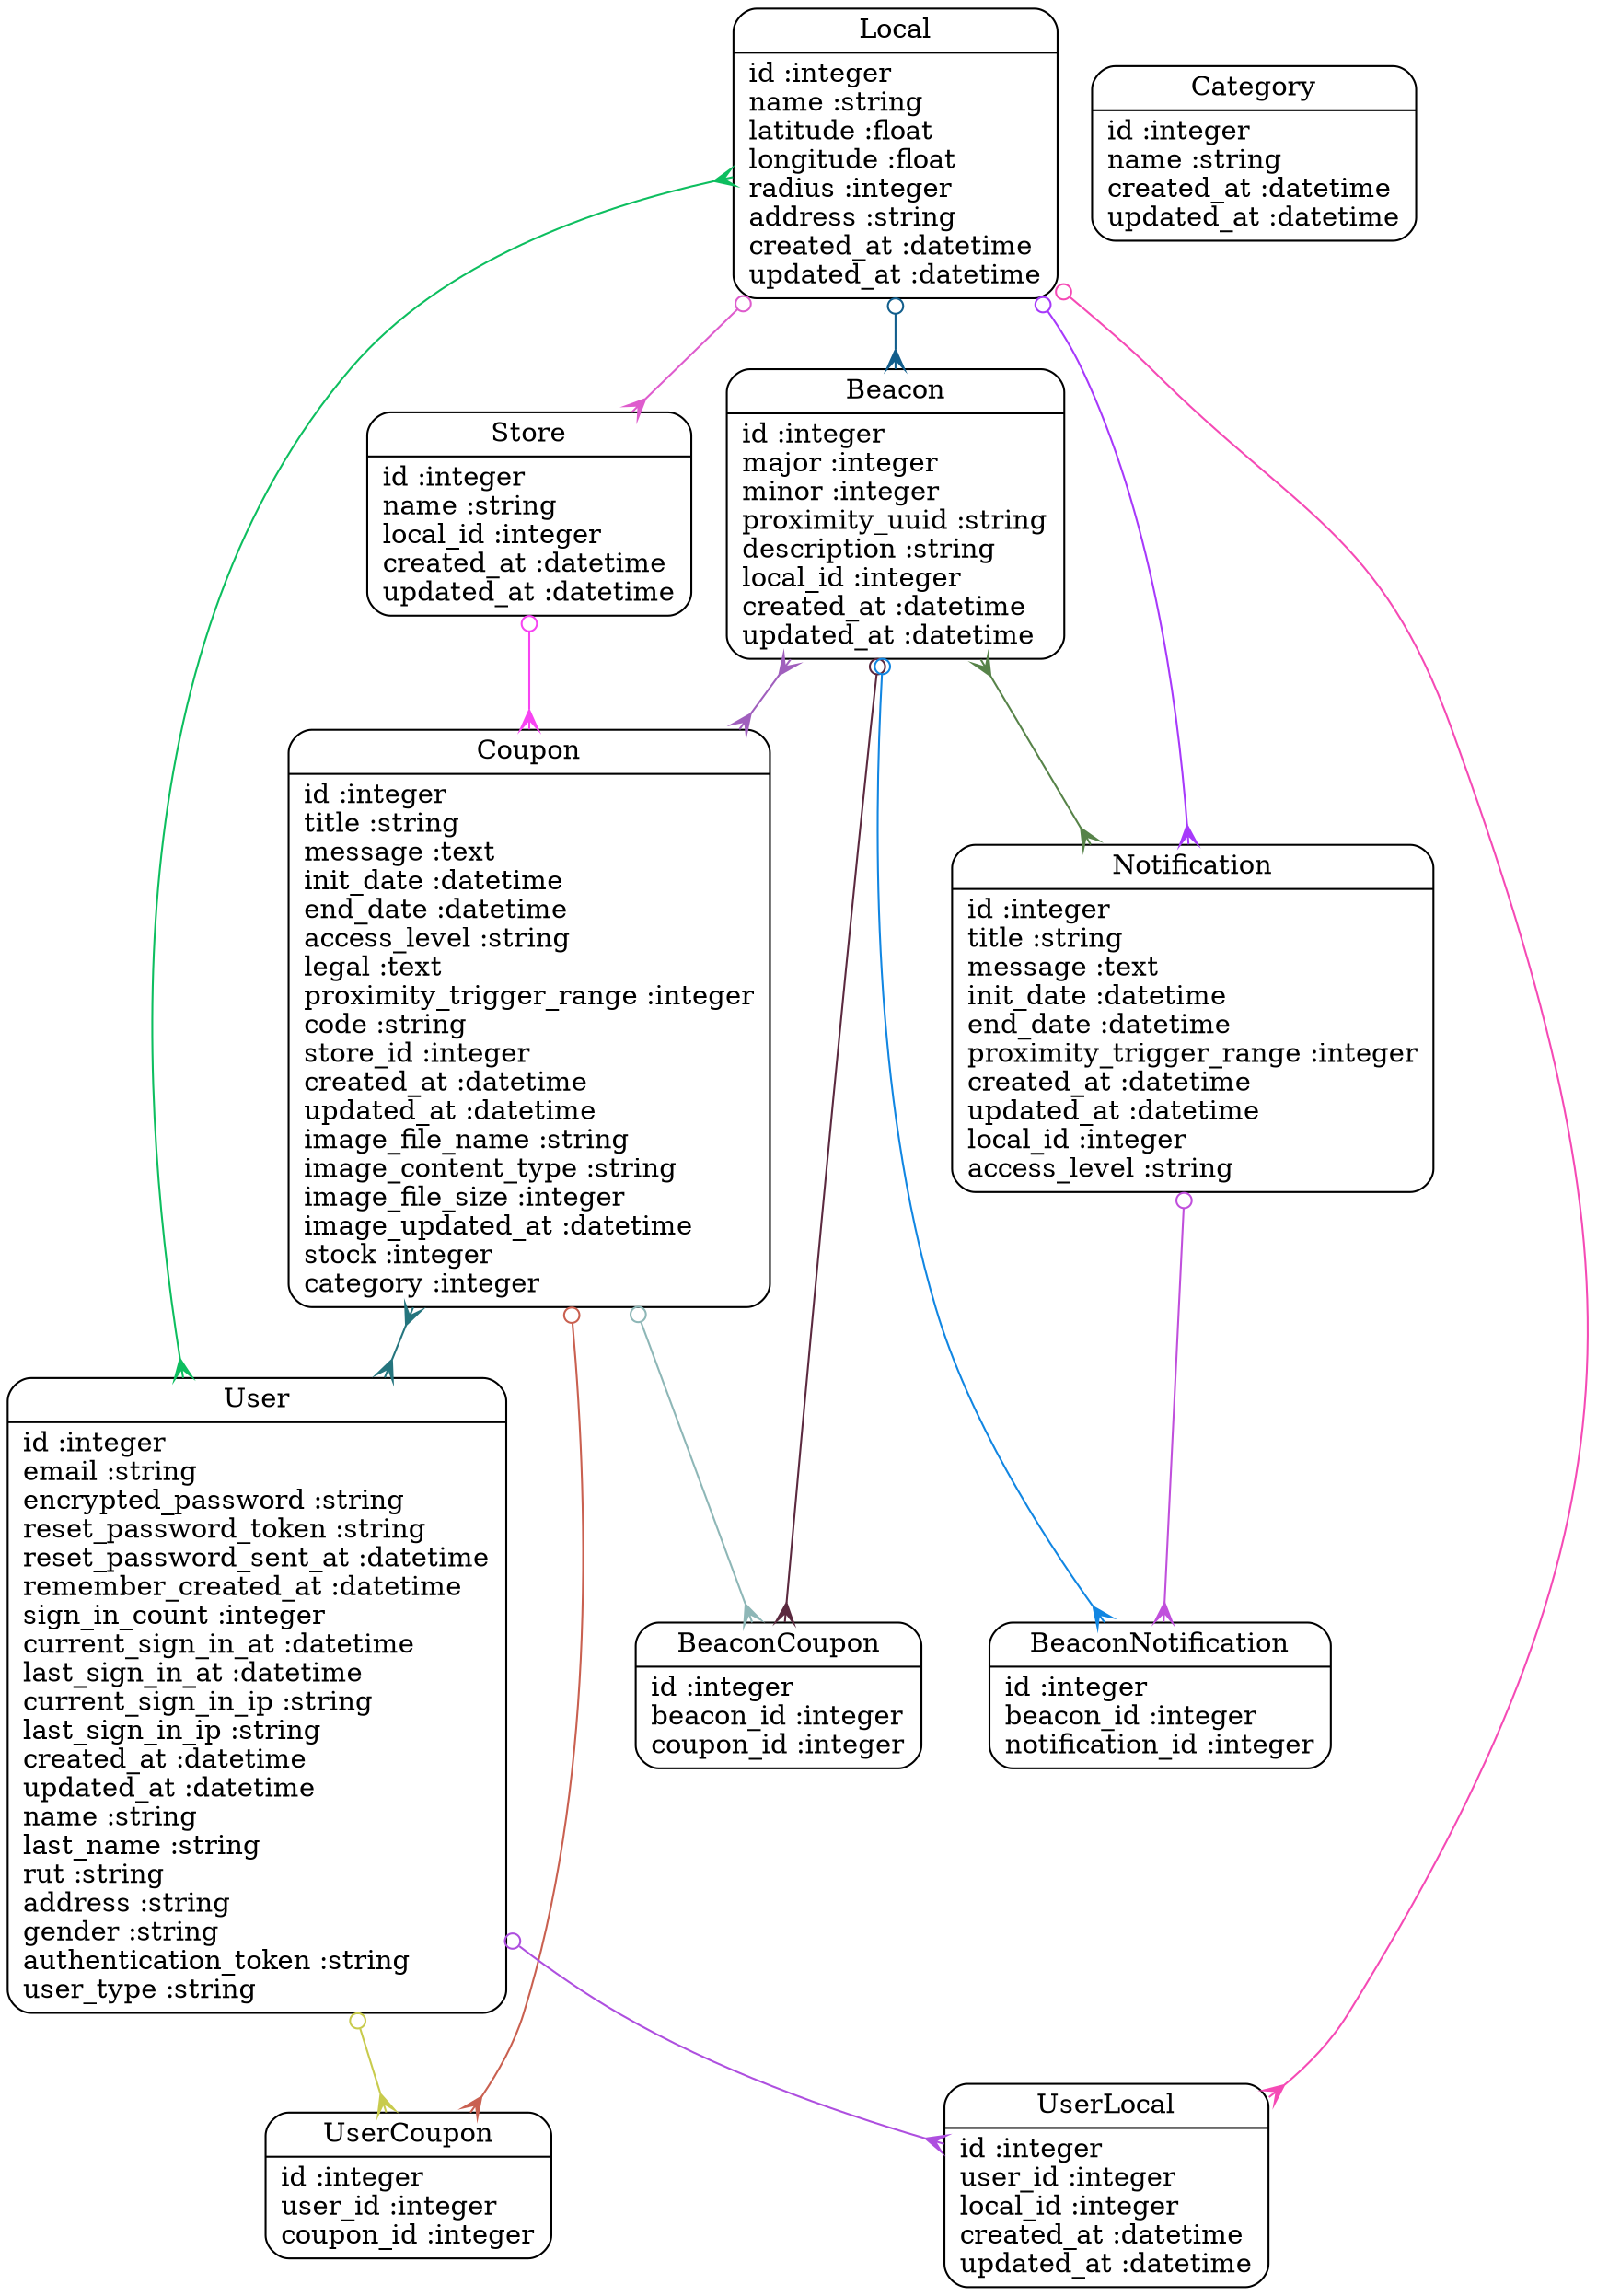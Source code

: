 digraph models_diagram {
	graph[overlap=false, splines=true]
	"Beacon" [shape=Mrecord, label="{Beacon|id :integer\lmajor :integer\lminor :integer\lproximity_uuid :string\ldescription :string\llocal_id :integer\lcreated_at :datetime\lupdated_at :datetime\l}"]
	"BeaconCoupon" [shape=Mrecord, label="{BeaconCoupon|id :integer\lbeacon_id :integer\lcoupon_id :integer\l}"]
	"BeaconNotification" [shape=Mrecord, label="{BeaconNotification|id :integer\lbeacon_id :integer\lnotification_id :integer\l}"]
	"Category" [shape=Mrecord, label="{Category|id :integer\lname :string\lcreated_at :datetime\lupdated_at :datetime\l}"]
	"Coupon" [shape=Mrecord, label="{Coupon|id :integer\ltitle :string\lmessage :text\linit_date :datetime\lend_date :datetime\laccess_level :string\llegal :text\lproximity_trigger_range :integer\lcode :string\lstore_id :integer\lcreated_at :datetime\lupdated_at :datetime\limage_file_name :string\limage_content_type :string\limage_file_size :integer\limage_updated_at :datetime\lstock :integer\lcategory :integer\l}"]
	"Local" [shape=Mrecord, label="{Local|id :integer\lname :string\llatitude :float\llongitude :float\lradius :integer\laddress :string\lcreated_at :datetime\lupdated_at :datetime\l}"]
	"Notification" [shape=Mrecord, label="{Notification|id :integer\ltitle :string\lmessage :text\linit_date :datetime\lend_date :datetime\lproximity_trigger_range :integer\lcreated_at :datetime\lupdated_at :datetime\llocal_id :integer\laccess_level :string\l}"]
	"Store" [shape=Mrecord, label="{Store|id :integer\lname :string\llocal_id :integer\lcreated_at :datetime\lupdated_at :datetime\l}"]
	"User" [shape=Mrecord, label="{User|id :integer\lemail :string\lencrypted_password :string\lreset_password_token :string\lreset_password_sent_at :datetime\lremember_created_at :datetime\lsign_in_count :integer\lcurrent_sign_in_at :datetime\llast_sign_in_at :datetime\lcurrent_sign_in_ip :string\llast_sign_in_ip :string\lcreated_at :datetime\lupdated_at :datetime\lname :string\llast_name :string\lrut :string\laddress :string\lgender :string\lauthentication_token :string\luser_type :string\l}"]
	"UserCoupon" [shape=Mrecord, label="{UserCoupon|id :integer\luser_id :integer\lcoupon_id :integer\l}"]
	"UserLocal" [shape=Mrecord, label="{UserLocal|id :integer\luser_id :integer\llocal_id :integer\lcreated_at :datetime\lupdated_at :datetime\l}"]
	"Beacon" -> "BeaconCoupon" [arrowtail=odot, arrowhead=crow, dir=both color="#5B293F"]
	"Beacon" -> "Coupon" [arrowtail=crow, arrowhead=crow, dir=both color="#A05FBD"]
	"Beacon" -> "BeaconNotification" [arrowtail=odot, arrowhead=crow, dir=both color="#1186E2"]
	"Beacon" -> "Notification" [arrowtail=crow, arrowhead=crow, dir=both color="#578349"]
	"Coupon" -> "UserCoupon" [arrowtail=odot, arrowhead=crow, dir=both color="#C96050"]
	"Coupon" -> "BeaconCoupon" [arrowtail=odot, arrowhead=crow, dir=both color="#8EB7B7"]
	"Coupon" -> "User" [arrowtail=crow, arrowhead=crow, dir=both color="#25757E"]
	"Local" -> "User" [arrowtail=crow, arrowhead=crow, dir=both color="#0DBE5F"]
	"Local" -> "UserLocal" [arrowtail=odot, arrowhead=crow, dir=both color="#F54AB5"]
	"Local" -> "Beacon" [arrowtail=odot, arrowhead=crow, dir=both color="#125E8C"]
	"Local" -> "Store" [arrowtail=odot, arrowhead=crow, dir=both color="#DE5CCD"]
	"Local" -> "Notification" [arrowtail=odot, arrowhead=crow, dir=both color="#A739FB"]
	"Notification" -> "BeaconNotification" [arrowtail=odot, arrowhead=crow, dir=both color="#C04FDC"]
	"Store" -> "Coupon" [arrowtail=odot, arrowhead=crow, dir=both color="#F744F2"]
	"User" -> "UserLocal" [arrowtail=odot, arrowhead=crow, dir=both color="#AE4FDF"]
	"User" -> "UserCoupon" [arrowtail=odot, arrowhead=crow, dir=both color="#C8CB4D"]
}
